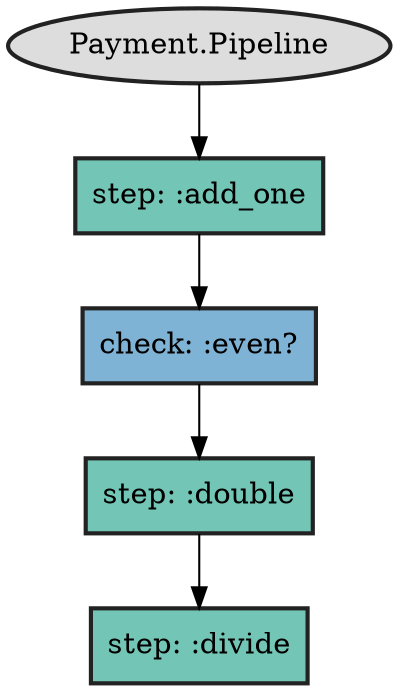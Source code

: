 digraph G {
  node_1 [label="Payment.Pipeline",penwidth="2",href="/Elixir.Payment.Pipeline.html",class="opus-pipeline",tooltip="",color="#222222",fillcolor="#DDDDDD",style="filled"];
  node_2 [label="step: :add_one",penwidth="2",class="opus-stage",color="#222222",style="filled",fillcolor="#73C6B6",shape="box"];
  node_4 [label="check: :even?",penwidth="2",class="opus-stage",color="#222222",style="filled",fillcolor="#7FB3D5",shape="box"];
  node_6 [label="step: :double",penwidth="2",class="opus-stage",color="#222222",style="filled",fillcolor="#73C6B6",shape="box"];
  node_8 [label="step: :divide",penwidth="2",class="opus-stage",color="#222222",style="filled",fillcolor="#73C6B6",shape="box"];

  node_1 -> node_2;
  node_2 -> node_4;
  node_4 -> node_6;
  node_6 -> node_8;
}